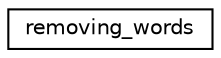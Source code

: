 digraph "Иерархия классов. Графический вид."
{
  edge [fontname="Helvetica",fontsize="10",labelfontname="Helvetica",labelfontsize="10"];
  node [fontname="Helvetica",fontsize="10",shape=record];
  rankdir="LR";
  Node1 [label="removing_words",height=0.2,width=0.4,color="black", fillcolor="white", style="filled",URL="$classremoving__words.html",tooltip="Удаление повторяющихся слов "];
}
